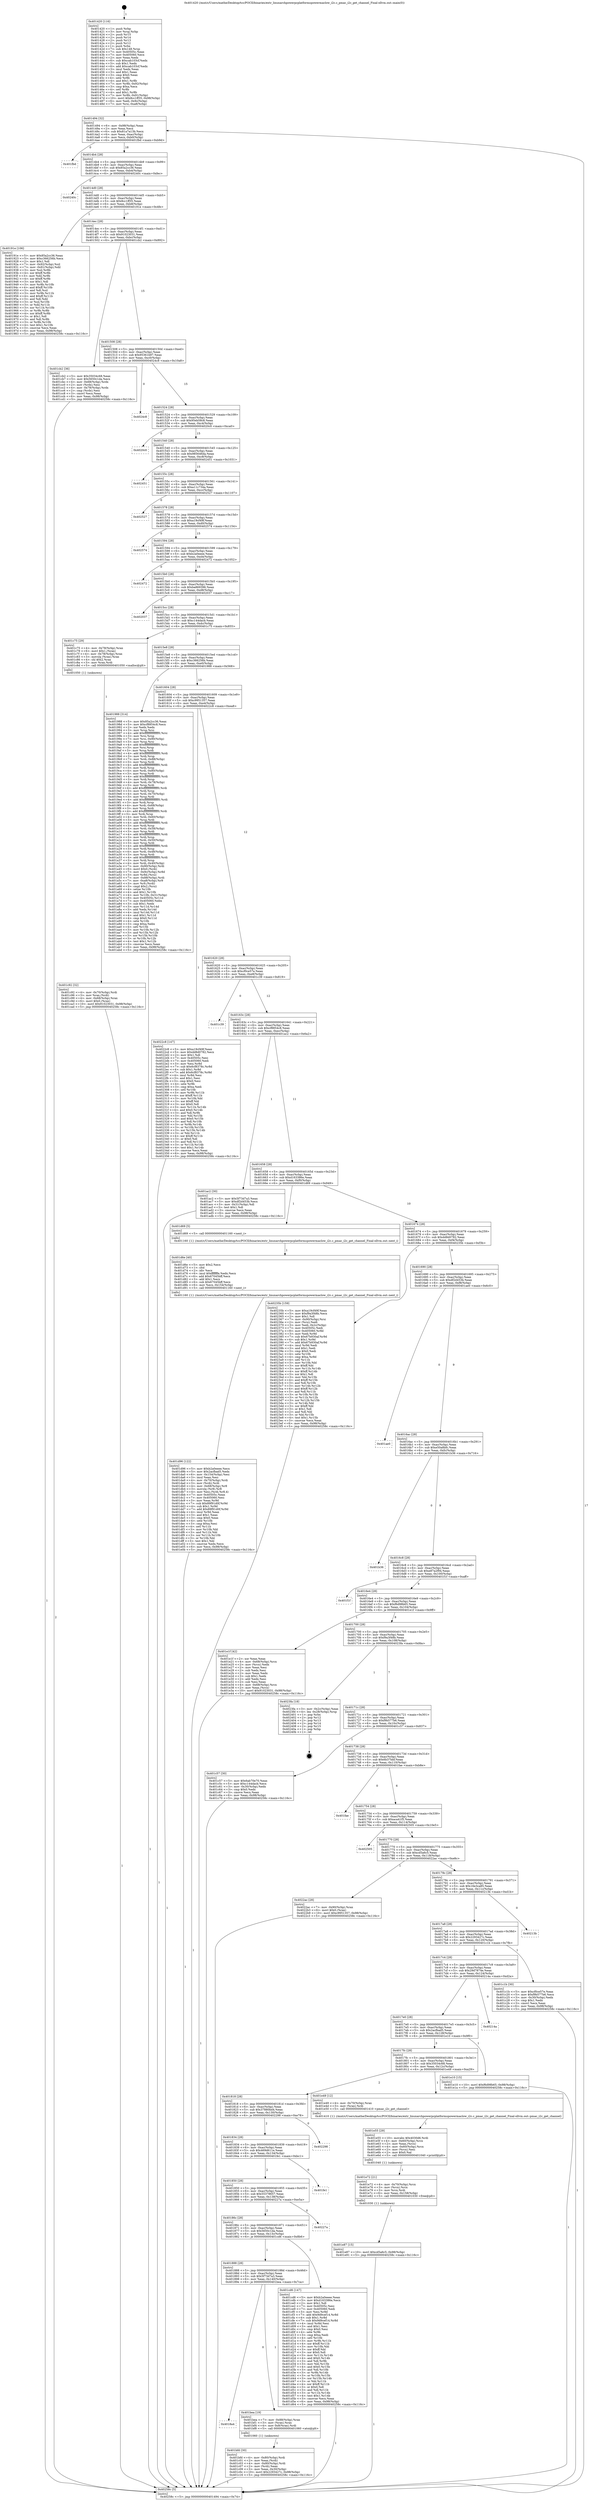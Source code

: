 digraph "0x401420" {
  label = "0x401420 (/mnt/c/Users/mathe/Desktop/tcc/POCII/binaries/extr_linuxarchpowerpcplatformspowermaclow_i2c.c_pmac_i2c_get_channel_Final-ollvm.out::main(0))"
  labelloc = "t"
  node[shape=record]

  Entry [label="",width=0.3,height=0.3,shape=circle,fillcolor=black,style=filled]
  "0x401494" [label="{
     0x401494 [32]\l
     | [instrs]\l
     &nbsp;&nbsp;0x401494 \<+6\>: mov -0x98(%rbp),%eax\l
     &nbsp;&nbsp;0x40149a \<+2\>: mov %eax,%ecx\l
     &nbsp;&nbsp;0x40149c \<+6\>: sub $0x81a7a13b,%ecx\l
     &nbsp;&nbsp;0x4014a2 \<+6\>: mov %eax,-0xac(%rbp)\l
     &nbsp;&nbsp;0x4014a8 \<+6\>: mov %ecx,-0xb0(%rbp)\l
     &nbsp;&nbsp;0x4014ae \<+6\>: je 0000000000401fbd \<main+0xb9d\>\l
  }"]
  "0x401fbd" [label="{
     0x401fbd\l
  }", style=dashed]
  "0x4014b4" [label="{
     0x4014b4 [28]\l
     | [instrs]\l
     &nbsp;&nbsp;0x4014b4 \<+5\>: jmp 00000000004014b9 \<main+0x99\>\l
     &nbsp;&nbsp;0x4014b9 \<+6\>: mov -0xac(%rbp),%eax\l
     &nbsp;&nbsp;0x4014bf \<+5\>: sub $0x85a2cc36,%eax\l
     &nbsp;&nbsp;0x4014c4 \<+6\>: mov %eax,-0xb4(%rbp)\l
     &nbsp;&nbsp;0x4014ca \<+6\>: je 000000000040240c \<main+0xfec\>\l
  }"]
  Exit [label="",width=0.3,height=0.3,shape=circle,fillcolor=black,style=filled,peripheries=2]
  "0x40240c" [label="{
     0x40240c\l
  }", style=dashed]
  "0x4014d0" [label="{
     0x4014d0 [28]\l
     | [instrs]\l
     &nbsp;&nbsp;0x4014d0 \<+5\>: jmp 00000000004014d5 \<main+0xb5\>\l
     &nbsp;&nbsp;0x4014d5 \<+6\>: mov -0xac(%rbp),%eax\l
     &nbsp;&nbsp;0x4014db \<+5\>: sub $0x8cc1ff35,%eax\l
     &nbsp;&nbsp;0x4014e0 \<+6\>: mov %eax,-0xb8(%rbp)\l
     &nbsp;&nbsp;0x4014e6 \<+6\>: je 000000000040191e \<main+0x4fe\>\l
  }"]
  "0x401e87" [label="{
     0x401e87 [15]\l
     | [instrs]\l
     &nbsp;&nbsp;0x401e87 \<+10\>: movl $0xcd5a6c5,-0x98(%rbp)\l
     &nbsp;&nbsp;0x401e91 \<+5\>: jmp 000000000040258c \<main+0x116c\>\l
  }"]
  "0x40191e" [label="{
     0x40191e [106]\l
     | [instrs]\l
     &nbsp;&nbsp;0x40191e \<+5\>: mov $0x85a2cc36,%eax\l
     &nbsp;&nbsp;0x401923 \<+5\>: mov $0xc366256b,%ecx\l
     &nbsp;&nbsp;0x401928 \<+2\>: mov $0x1,%dl\l
     &nbsp;&nbsp;0x40192a \<+7\>: mov -0x92(%rbp),%sil\l
     &nbsp;&nbsp;0x401931 \<+7\>: mov -0x91(%rbp),%dil\l
     &nbsp;&nbsp;0x401938 \<+3\>: mov %sil,%r8b\l
     &nbsp;&nbsp;0x40193b \<+4\>: xor $0xff,%r8b\l
     &nbsp;&nbsp;0x40193f \<+3\>: mov %dil,%r9b\l
     &nbsp;&nbsp;0x401942 \<+4\>: xor $0xff,%r9b\l
     &nbsp;&nbsp;0x401946 \<+3\>: xor $0x1,%dl\l
     &nbsp;&nbsp;0x401949 \<+3\>: mov %r8b,%r10b\l
     &nbsp;&nbsp;0x40194c \<+4\>: and $0xff,%r10b\l
     &nbsp;&nbsp;0x401950 \<+3\>: and %dl,%sil\l
     &nbsp;&nbsp;0x401953 \<+3\>: mov %r9b,%r11b\l
     &nbsp;&nbsp;0x401956 \<+4\>: and $0xff,%r11b\l
     &nbsp;&nbsp;0x40195a \<+3\>: and %dl,%dil\l
     &nbsp;&nbsp;0x40195d \<+3\>: or %sil,%r10b\l
     &nbsp;&nbsp;0x401960 \<+3\>: or %dil,%r11b\l
     &nbsp;&nbsp;0x401963 \<+3\>: xor %r11b,%r10b\l
     &nbsp;&nbsp;0x401966 \<+3\>: or %r9b,%r8b\l
     &nbsp;&nbsp;0x401969 \<+4\>: xor $0xff,%r8b\l
     &nbsp;&nbsp;0x40196d \<+3\>: or $0x1,%dl\l
     &nbsp;&nbsp;0x401970 \<+3\>: and %dl,%r8b\l
     &nbsp;&nbsp;0x401973 \<+3\>: or %r8b,%r10b\l
     &nbsp;&nbsp;0x401976 \<+4\>: test $0x1,%r10b\l
     &nbsp;&nbsp;0x40197a \<+3\>: cmovne %ecx,%eax\l
     &nbsp;&nbsp;0x40197d \<+6\>: mov %eax,-0x98(%rbp)\l
     &nbsp;&nbsp;0x401983 \<+5\>: jmp 000000000040258c \<main+0x116c\>\l
  }"]
  "0x4014ec" [label="{
     0x4014ec [28]\l
     | [instrs]\l
     &nbsp;&nbsp;0x4014ec \<+5\>: jmp 00000000004014f1 \<main+0xd1\>\l
     &nbsp;&nbsp;0x4014f1 \<+6\>: mov -0xac(%rbp),%eax\l
     &nbsp;&nbsp;0x4014f7 \<+5\>: sub $0x91023031,%eax\l
     &nbsp;&nbsp;0x4014fc \<+6\>: mov %eax,-0xbc(%rbp)\l
     &nbsp;&nbsp;0x401502 \<+6\>: je 0000000000401cb2 \<main+0x892\>\l
  }"]
  "0x40258c" [label="{
     0x40258c [5]\l
     | [instrs]\l
     &nbsp;&nbsp;0x40258c \<+5\>: jmp 0000000000401494 \<main+0x74\>\l
  }"]
  "0x401420" [label="{
     0x401420 [116]\l
     | [instrs]\l
     &nbsp;&nbsp;0x401420 \<+1\>: push %rbp\l
     &nbsp;&nbsp;0x401421 \<+3\>: mov %rsp,%rbp\l
     &nbsp;&nbsp;0x401424 \<+2\>: push %r15\l
     &nbsp;&nbsp;0x401426 \<+2\>: push %r14\l
     &nbsp;&nbsp;0x401428 \<+2\>: push %r13\l
     &nbsp;&nbsp;0x40142a \<+2\>: push %r12\l
     &nbsp;&nbsp;0x40142c \<+1\>: push %rbx\l
     &nbsp;&nbsp;0x40142d \<+7\>: sub $0x148,%rsp\l
     &nbsp;&nbsp;0x401434 \<+7\>: mov 0x40505c,%eax\l
     &nbsp;&nbsp;0x40143b \<+7\>: mov 0x405060,%ecx\l
     &nbsp;&nbsp;0x401442 \<+2\>: mov %eax,%edx\l
     &nbsp;&nbsp;0x401444 \<+6\>: sub $0xcab103cf,%edx\l
     &nbsp;&nbsp;0x40144a \<+3\>: sub $0x1,%edx\l
     &nbsp;&nbsp;0x40144d \<+6\>: add $0xcab103cf,%edx\l
     &nbsp;&nbsp;0x401453 \<+3\>: imul %edx,%eax\l
     &nbsp;&nbsp;0x401456 \<+3\>: and $0x1,%eax\l
     &nbsp;&nbsp;0x401459 \<+3\>: cmp $0x0,%eax\l
     &nbsp;&nbsp;0x40145c \<+4\>: sete %r8b\l
     &nbsp;&nbsp;0x401460 \<+4\>: and $0x1,%r8b\l
     &nbsp;&nbsp;0x401464 \<+7\>: mov %r8b,-0x92(%rbp)\l
     &nbsp;&nbsp;0x40146b \<+3\>: cmp $0xa,%ecx\l
     &nbsp;&nbsp;0x40146e \<+4\>: setl %r8b\l
     &nbsp;&nbsp;0x401472 \<+4\>: and $0x1,%r8b\l
     &nbsp;&nbsp;0x401476 \<+7\>: mov %r8b,-0x91(%rbp)\l
     &nbsp;&nbsp;0x40147d \<+10\>: movl $0x8cc1ff35,-0x98(%rbp)\l
     &nbsp;&nbsp;0x401487 \<+6\>: mov %edi,-0x9c(%rbp)\l
     &nbsp;&nbsp;0x40148d \<+7\>: mov %rsi,-0xa8(%rbp)\l
  }"]
  "0x401e72" [label="{
     0x401e72 [21]\l
     | [instrs]\l
     &nbsp;&nbsp;0x401e72 \<+4\>: mov -0x70(%rbp),%rcx\l
     &nbsp;&nbsp;0x401e76 \<+3\>: mov (%rcx),%rcx\l
     &nbsp;&nbsp;0x401e79 \<+3\>: mov %rcx,%rdi\l
     &nbsp;&nbsp;0x401e7c \<+6\>: mov %eax,-0x158(%rbp)\l
     &nbsp;&nbsp;0x401e82 \<+5\>: call 0000000000401030 \<free@plt\>\l
     | [calls]\l
     &nbsp;&nbsp;0x401030 \{1\} (unknown)\l
  }"]
  "0x401cb2" [label="{
     0x401cb2 [36]\l
     | [instrs]\l
     &nbsp;&nbsp;0x401cb2 \<+5\>: mov $0x35034c68,%eax\l
     &nbsp;&nbsp;0x401cb7 \<+5\>: mov $0x5650c1da,%ecx\l
     &nbsp;&nbsp;0x401cbc \<+4\>: mov -0x68(%rbp),%rdx\l
     &nbsp;&nbsp;0x401cc0 \<+2\>: mov (%rdx),%esi\l
     &nbsp;&nbsp;0x401cc2 \<+4\>: mov -0x78(%rbp),%rdx\l
     &nbsp;&nbsp;0x401cc6 \<+2\>: cmp (%rdx),%esi\l
     &nbsp;&nbsp;0x401cc8 \<+3\>: cmovl %ecx,%eax\l
     &nbsp;&nbsp;0x401ccb \<+6\>: mov %eax,-0x98(%rbp)\l
     &nbsp;&nbsp;0x401cd1 \<+5\>: jmp 000000000040258c \<main+0x116c\>\l
  }"]
  "0x401508" [label="{
     0x401508 [28]\l
     | [instrs]\l
     &nbsp;&nbsp;0x401508 \<+5\>: jmp 000000000040150d \<main+0xed\>\l
     &nbsp;&nbsp;0x40150d \<+6\>: mov -0xac(%rbp),%eax\l
     &nbsp;&nbsp;0x401513 \<+5\>: sub $0x95361b97,%eax\l
     &nbsp;&nbsp;0x401518 \<+6\>: mov %eax,-0xc0(%rbp)\l
     &nbsp;&nbsp;0x40151e \<+6\>: je 00000000004024c8 \<main+0x10a8\>\l
  }"]
  "0x401e55" [label="{
     0x401e55 [29]\l
     | [instrs]\l
     &nbsp;&nbsp;0x401e55 \<+10\>: movabs $0x4030d6,%rdi\l
     &nbsp;&nbsp;0x401e5f \<+4\>: mov -0x60(%rbp),%rcx\l
     &nbsp;&nbsp;0x401e63 \<+2\>: mov %eax,(%rcx)\l
     &nbsp;&nbsp;0x401e65 \<+4\>: mov -0x60(%rbp),%rcx\l
     &nbsp;&nbsp;0x401e69 \<+2\>: mov (%rcx),%esi\l
     &nbsp;&nbsp;0x401e6b \<+2\>: mov $0x0,%al\l
     &nbsp;&nbsp;0x401e6d \<+5\>: call 0000000000401040 \<printf@plt\>\l
     | [calls]\l
     &nbsp;&nbsp;0x401040 \{1\} (unknown)\l
  }"]
  "0x4024c8" [label="{
     0x4024c8\l
  }", style=dashed]
  "0x401524" [label="{
     0x401524 [28]\l
     | [instrs]\l
     &nbsp;&nbsp;0x401524 \<+5\>: jmp 0000000000401529 \<main+0x109\>\l
     &nbsp;&nbsp;0x401529 \<+6\>: mov -0xac(%rbp),%eax\l
     &nbsp;&nbsp;0x40152f \<+5\>: sub $0x95eb58c8,%eax\l
     &nbsp;&nbsp;0x401534 \<+6\>: mov %eax,-0xc4(%rbp)\l
     &nbsp;&nbsp;0x40153a \<+6\>: je 00000000004020c0 \<main+0xca0\>\l
  }"]
  "0x401d96" [label="{
     0x401d96 [122]\l
     | [instrs]\l
     &nbsp;&nbsp;0x401d96 \<+5\>: mov $0xb2a0eeee,%ecx\l
     &nbsp;&nbsp;0x401d9b \<+5\>: mov $0x2acfbad5,%edx\l
     &nbsp;&nbsp;0x401da0 \<+6\>: mov -0x154(%rbp),%esi\l
     &nbsp;&nbsp;0x401da6 \<+3\>: imul %eax,%esi\l
     &nbsp;&nbsp;0x401da9 \<+4\>: mov -0x70(%rbp),%rdi\l
     &nbsp;&nbsp;0x401dad \<+3\>: mov (%rdi),%rdi\l
     &nbsp;&nbsp;0x401db0 \<+4\>: mov -0x68(%rbp),%r8\l
     &nbsp;&nbsp;0x401db4 \<+3\>: movslq (%r8),%r8\l
     &nbsp;&nbsp;0x401db7 \<+4\>: mov %esi,(%rdi,%r8,4)\l
     &nbsp;&nbsp;0x401dbb \<+7\>: mov 0x40505c,%eax\l
     &nbsp;&nbsp;0x401dc2 \<+7\>: mov 0x405060,%esi\l
     &nbsp;&nbsp;0x401dc9 \<+3\>: mov %eax,%r9d\l
     &nbsp;&nbsp;0x401dcc \<+7\>: sub $0x89f91d0f,%r9d\l
     &nbsp;&nbsp;0x401dd3 \<+4\>: sub $0x1,%r9d\l
     &nbsp;&nbsp;0x401dd7 \<+7\>: add $0x89f91d0f,%r9d\l
     &nbsp;&nbsp;0x401dde \<+4\>: imul %r9d,%eax\l
     &nbsp;&nbsp;0x401de2 \<+3\>: and $0x1,%eax\l
     &nbsp;&nbsp;0x401de5 \<+3\>: cmp $0x0,%eax\l
     &nbsp;&nbsp;0x401de8 \<+4\>: sete %r10b\l
     &nbsp;&nbsp;0x401dec \<+3\>: cmp $0xa,%esi\l
     &nbsp;&nbsp;0x401def \<+4\>: setl %r11b\l
     &nbsp;&nbsp;0x401df3 \<+3\>: mov %r10b,%bl\l
     &nbsp;&nbsp;0x401df6 \<+3\>: and %r11b,%bl\l
     &nbsp;&nbsp;0x401df9 \<+3\>: xor %r11b,%r10b\l
     &nbsp;&nbsp;0x401dfc \<+3\>: or %r10b,%bl\l
     &nbsp;&nbsp;0x401dff \<+3\>: test $0x1,%bl\l
     &nbsp;&nbsp;0x401e02 \<+3\>: cmovne %edx,%ecx\l
     &nbsp;&nbsp;0x401e05 \<+6\>: mov %ecx,-0x98(%rbp)\l
     &nbsp;&nbsp;0x401e0b \<+5\>: jmp 000000000040258c \<main+0x116c\>\l
  }"]
  "0x4020c0" [label="{
     0x4020c0\l
  }", style=dashed]
  "0x401540" [label="{
     0x401540 [28]\l
     | [instrs]\l
     &nbsp;&nbsp;0x401540 \<+5\>: jmp 0000000000401545 \<main+0x125\>\l
     &nbsp;&nbsp;0x401545 \<+6\>: mov -0xac(%rbp),%eax\l
     &nbsp;&nbsp;0x40154b \<+5\>: sub $0x985646da,%eax\l
     &nbsp;&nbsp;0x401550 \<+6\>: mov %eax,-0xc8(%rbp)\l
     &nbsp;&nbsp;0x401556 \<+6\>: je 0000000000402451 \<main+0x1031\>\l
  }"]
  "0x401d6e" [label="{
     0x401d6e [40]\l
     | [instrs]\l
     &nbsp;&nbsp;0x401d6e \<+5\>: mov $0x2,%ecx\l
     &nbsp;&nbsp;0x401d73 \<+1\>: cltd\l
     &nbsp;&nbsp;0x401d74 \<+2\>: idiv %ecx\l
     &nbsp;&nbsp;0x401d76 \<+6\>: imul $0xfffffffe,%edx,%ecx\l
     &nbsp;&nbsp;0x401d7c \<+6\>: add $0x67045bff,%ecx\l
     &nbsp;&nbsp;0x401d82 \<+3\>: add $0x1,%ecx\l
     &nbsp;&nbsp;0x401d85 \<+6\>: sub $0x67045bff,%ecx\l
     &nbsp;&nbsp;0x401d8b \<+6\>: mov %ecx,-0x154(%rbp)\l
     &nbsp;&nbsp;0x401d91 \<+5\>: call 0000000000401160 \<next_i\>\l
     | [calls]\l
     &nbsp;&nbsp;0x401160 \{1\} (/mnt/c/Users/mathe/Desktop/tcc/POCII/binaries/extr_linuxarchpowerpcplatformspowermaclow_i2c.c_pmac_i2c_get_channel_Final-ollvm.out::next_i)\l
  }"]
  "0x402451" [label="{
     0x402451\l
  }", style=dashed]
  "0x40155c" [label="{
     0x40155c [28]\l
     | [instrs]\l
     &nbsp;&nbsp;0x40155c \<+5\>: jmp 0000000000401561 \<main+0x141\>\l
     &nbsp;&nbsp;0x401561 \<+6\>: mov -0xac(%rbp),%eax\l
     &nbsp;&nbsp;0x401567 \<+5\>: sub $0xa11c734a,%eax\l
     &nbsp;&nbsp;0x40156c \<+6\>: mov %eax,-0xcc(%rbp)\l
     &nbsp;&nbsp;0x401572 \<+6\>: je 0000000000402527 \<main+0x1107\>\l
  }"]
  "0x401c92" [label="{
     0x401c92 [32]\l
     | [instrs]\l
     &nbsp;&nbsp;0x401c92 \<+4\>: mov -0x70(%rbp),%rdi\l
     &nbsp;&nbsp;0x401c96 \<+3\>: mov %rax,(%rdi)\l
     &nbsp;&nbsp;0x401c99 \<+4\>: mov -0x68(%rbp),%rax\l
     &nbsp;&nbsp;0x401c9d \<+6\>: movl $0x0,(%rax)\l
     &nbsp;&nbsp;0x401ca3 \<+10\>: movl $0x91023031,-0x98(%rbp)\l
     &nbsp;&nbsp;0x401cad \<+5\>: jmp 000000000040258c \<main+0x116c\>\l
  }"]
  "0x402527" [label="{
     0x402527\l
  }", style=dashed]
  "0x401578" [label="{
     0x401578 [28]\l
     | [instrs]\l
     &nbsp;&nbsp;0x401578 \<+5\>: jmp 000000000040157d \<main+0x15d\>\l
     &nbsp;&nbsp;0x40157d \<+6\>: mov -0xac(%rbp),%eax\l
     &nbsp;&nbsp;0x401583 \<+5\>: sub $0xa19cf49f,%eax\l
     &nbsp;&nbsp;0x401588 \<+6\>: mov %eax,-0xd0(%rbp)\l
     &nbsp;&nbsp;0x40158e \<+6\>: je 0000000000402574 \<main+0x1154\>\l
  }"]
  "0x401bfd" [label="{
     0x401bfd [30]\l
     | [instrs]\l
     &nbsp;&nbsp;0x401bfd \<+4\>: mov -0x80(%rbp),%rdi\l
     &nbsp;&nbsp;0x401c01 \<+2\>: mov %eax,(%rdi)\l
     &nbsp;&nbsp;0x401c03 \<+4\>: mov -0x80(%rbp),%rdi\l
     &nbsp;&nbsp;0x401c07 \<+2\>: mov (%rdi),%eax\l
     &nbsp;&nbsp;0x401c09 \<+3\>: mov %eax,-0x30(%rbp)\l
     &nbsp;&nbsp;0x401c0c \<+10\>: movl $0x2293427c,-0x98(%rbp)\l
     &nbsp;&nbsp;0x401c16 \<+5\>: jmp 000000000040258c \<main+0x116c\>\l
  }"]
  "0x402574" [label="{
     0x402574\l
  }", style=dashed]
  "0x401594" [label="{
     0x401594 [28]\l
     | [instrs]\l
     &nbsp;&nbsp;0x401594 \<+5\>: jmp 0000000000401599 \<main+0x179\>\l
     &nbsp;&nbsp;0x401599 \<+6\>: mov -0xac(%rbp),%eax\l
     &nbsp;&nbsp;0x40159f \<+5\>: sub $0xb2a0eeee,%eax\l
     &nbsp;&nbsp;0x4015a4 \<+6\>: mov %eax,-0xd4(%rbp)\l
     &nbsp;&nbsp;0x4015aa \<+6\>: je 0000000000402472 \<main+0x1052\>\l
  }"]
  "0x4018a4" [label="{
     0x4018a4\l
  }", style=dashed]
  "0x402472" [label="{
     0x402472\l
  }", style=dashed]
  "0x4015b0" [label="{
     0x4015b0 [28]\l
     | [instrs]\l
     &nbsp;&nbsp;0x4015b0 \<+5\>: jmp 00000000004015b5 \<main+0x195\>\l
     &nbsp;&nbsp;0x4015b5 \<+6\>: mov -0xac(%rbp),%eax\l
     &nbsp;&nbsp;0x4015bb \<+5\>: sub $0xba869396,%eax\l
     &nbsp;&nbsp;0x4015c0 \<+6\>: mov %eax,-0xd8(%rbp)\l
     &nbsp;&nbsp;0x4015c6 \<+6\>: je 0000000000402037 \<main+0xc17\>\l
  }"]
  "0x401bea" [label="{
     0x401bea [19]\l
     | [instrs]\l
     &nbsp;&nbsp;0x401bea \<+7\>: mov -0x88(%rbp),%rax\l
     &nbsp;&nbsp;0x401bf1 \<+3\>: mov (%rax),%rax\l
     &nbsp;&nbsp;0x401bf4 \<+4\>: mov 0x8(%rax),%rdi\l
     &nbsp;&nbsp;0x401bf8 \<+5\>: call 0000000000401060 \<atoi@plt\>\l
     | [calls]\l
     &nbsp;&nbsp;0x401060 \{1\} (unknown)\l
  }"]
  "0x402037" [label="{
     0x402037\l
  }", style=dashed]
  "0x4015cc" [label="{
     0x4015cc [28]\l
     | [instrs]\l
     &nbsp;&nbsp;0x4015cc \<+5\>: jmp 00000000004015d1 \<main+0x1b1\>\l
     &nbsp;&nbsp;0x4015d1 \<+6\>: mov -0xac(%rbp),%eax\l
     &nbsp;&nbsp;0x4015d7 \<+5\>: sub $0xc144dacb,%eax\l
     &nbsp;&nbsp;0x4015dc \<+6\>: mov %eax,-0xdc(%rbp)\l
     &nbsp;&nbsp;0x4015e2 \<+6\>: je 0000000000401c75 \<main+0x855\>\l
  }"]
  "0x401888" [label="{
     0x401888 [28]\l
     | [instrs]\l
     &nbsp;&nbsp;0x401888 \<+5\>: jmp 000000000040188d \<main+0x46d\>\l
     &nbsp;&nbsp;0x40188d \<+6\>: mov -0xac(%rbp),%eax\l
     &nbsp;&nbsp;0x401893 \<+5\>: sub $0x5f73d7a3,%eax\l
     &nbsp;&nbsp;0x401898 \<+6\>: mov %eax,-0x140(%rbp)\l
     &nbsp;&nbsp;0x40189e \<+6\>: je 0000000000401bea \<main+0x7ca\>\l
  }"]
  "0x401c75" [label="{
     0x401c75 [29]\l
     | [instrs]\l
     &nbsp;&nbsp;0x401c75 \<+4\>: mov -0x78(%rbp),%rax\l
     &nbsp;&nbsp;0x401c79 \<+6\>: movl $0x1,(%rax)\l
     &nbsp;&nbsp;0x401c7f \<+4\>: mov -0x78(%rbp),%rax\l
     &nbsp;&nbsp;0x401c83 \<+3\>: movslq (%rax),%rax\l
     &nbsp;&nbsp;0x401c86 \<+4\>: shl $0x2,%rax\l
     &nbsp;&nbsp;0x401c8a \<+3\>: mov %rax,%rdi\l
     &nbsp;&nbsp;0x401c8d \<+5\>: call 0000000000401050 \<malloc@plt\>\l
     | [calls]\l
     &nbsp;&nbsp;0x401050 \{1\} (unknown)\l
  }"]
  "0x4015e8" [label="{
     0x4015e8 [28]\l
     | [instrs]\l
     &nbsp;&nbsp;0x4015e8 \<+5\>: jmp 00000000004015ed \<main+0x1cd\>\l
     &nbsp;&nbsp;0x4015ed \<+6\>: mov -0xac(%rbp),%eax\l
     &nbsp;&nbsp;0x4015f3 \<+5\>: sub $0xc366256b,%eax\l
     &nbsp;&nbsp;0x4015f8 \<+6\>: mov %eax,-0xe0(%rbp)\l
     &nbsp;&nbsp;0x4015fe \<+6\>: je 0000000000401988 \<main+0x568\>\l
  }"]
  "0x401cd6" [label="{
     0x401cd6 [147]\l
     | [instrs]\l
     &nbsp;&nbsp;0x401cd6 \<+5\>: mov $0xb2a0eeee,%eax\l
     &nbsp;&nbsp;0x401cdb \<+5\>: mov $0xd163386e,%ecx\l
     &nbsp;&nbsp;0x401ce0 \<+2\>: mov $0x1,%dl\l
     &nbsp;&nbsp;0x401ce2 \<+7\>: mov 0x40505c,%esi\l
     &nbsp;&nbsp;0x401ce9 \<+7\>: mov 0x405060,%edi\l
     &nbsp;&nbsp;0x401cf0 \<+3\>: mov %esi,%r8d\l
     &nbsp;&nbsp;0x401cf3 \<+7\>: add $0x9d9cef14,%r8d\l
     &nbsp;&nbsp;0x401cfa \<+4\>: sub $0x1,%r8d\l
     &nbsp;&nbsp;0x401cfe \<+7\>: sub $0x9d9cef14,%r8d\l
     &nbsp;&nbsp;0x401d05 \<+4\>: imul %r8d,%esi\l
     &nbsp;&nbsp;0x401d09 \<+3\>: and $0x1,%esi\l
     &nbsp;&nbsp;0x401d0c \<+3\>: cmp $0x0,%esi\l
     &nbsp;&nbsp;0x401d0f \<+4\>: sete %r9b\l
     &nbsp;&nbsp;0x401d13 \<+3\>: cmp $0xa,%edi\l
     &nbsp;&nbsp;0x401d16 \<+4\>: setl %r10b\l
     &nbsp;&nbsp;0x401d1a \<+3\>: mov %r9b,%r11b\l
     &nbsp;&nbsp;0x401d1d \<+4\>: xor $0xff,%r11b\l
     &nbsp;&nbsp;0x401d21 \<+3\>: mov %r10b,%bl\l
     &nbsp;&nbsp;0x401d24 \<+3\>: xor $0xff,%bl\l
     &nbsp;&nbsp;0x401d27 \<+3\>: xor $0x0,%dl\l
     &nbsp;&nbsp;0x401d2a \<+3\>: mov %r11b,%r14b\l
     &nbsp;&nbsp;0x401d2d \<+4\>: and $0x0,%r14b\l
     &nbsp;&nbsp;0x401d31 \<+3\>: and %dl,%r9b\l
     &nbsp;&nbsp;0x401d34 \<+3\>: mov %bl,%r15b\l
     &nbsp;&nbsp;0x401d37 \<+4\>: and $0x0,%r15b\l
     &nbsp;&nbsp;0x401d3b \<+3\>: and %dl,%r10b\l
     &nbsp;&nbsp;0x401d3e \<+3\>: or %r9b,%r14b\l
     &nbsp;&nbsp;0x401d41 \<+3\>: or %r10b,%r15b\l
     &nbsp;&nbsp;0x401d44 \<+3\>: xor %r15b,%r14b\l
     &nbsp;&nbsp;0x401d47 \<+3\>: or %bl,%r11b\l
     &nbsp;&nbsp;0x401d4a \<+4\>: xor $0xff,%r11b\l
     &nbsp;&nbsp;0x401d4e \<+3\>: or $0x0,%dl\l
     &nbsp;&nbsp;0x401d51 \<+3\>: and %dl,%r11b\l
     &nbsp;&nbsp;0x401d54 \<+3\>: or %r11b,%r14b\l
     &nbsp;&nbsp;0x401d57 \<+4\>: test $0x1,%r14b\l
     &nbsp;&nbsp;0x401d5b \<+3\>: cmovne %ecx,%eax\l
     &nbsp;&nbsp;0x401d5e \<+6\>: mov %eax,-0x98(%rbp)\l
     &nbsp;&nbsp;0x401d64 \<+5\>: jmp 000000000040258c \<main+0x116c\>\l
  }"]
  "0x401988" [label="{
     0x401988 [314]\l
     | [instrs]\l
     &nbsp;&nbsp;0x401988 \<+5\>: mov $0x85a2cc36,%eax\l
     &nbsp;&nbsp;0x40198d \<+5\>: mov $0xcf8854c8,%ecx\l
     &nbsp;&nbsp;0x401992 \<+2\>: xor %edx,%edx\l
     &nbsp;&nbsp;0x401994 \<+3\>: mov %rsp,%rsi\l
     &nbsp;&nbsp;0x401997 \<+4\>: add $0xfffffffffffffff0,%rsi\l
     &nbsp;&nbsp;0x40199b \<+3\>: mov %rsi,%rsp\l
     &nbsp;&nbsp;0x40199e \<+7\>: mov %rsi,-0x90(%rbp)\l
     &nbsp;&nbsp;0x4019a5 \<+3\>: mov %rsp,%rsi\l
     &nbsp;&nbsp;0x4019a8 \<+4\>: add $0xfffffffffffffff0,%rsi\l
     &nbsp;&nbsp;0x4019ac \<+3\>: mov %rsi,%rsp\l
     &nbsp;&nbsp;0x4019af \<+3\>: mov %rsp,%rdi\l
     &nbsp;&nbsp;0x4019b2 \<+4\>: add $0xfffffffffffffff0,%rdi\l
     &nbsp;&nbsp;0x4019b6 \<+3\>: mov %rdi,%rsp\l
     &nbsp;&nbsp;0x4019b9 \<+7\>: mov %rdi,-0x88(%rbp)\l
     &nbsp;&nbsp;0x4019c0 \<+3\>: mov %rsp,%rdi\l
     &nbsp;&nbsp;0x4019c3 \<+4\>: add $0xfffffffffffffff0,%rdi\l
     &nbsp;&nbsp;0x4019c7 \<+3\>: mov %rdi,%rsp\l
     &nbsp;&nbsp;0x4019ca \<+4\>: mov %rdi,-0x80(%rbp)\l
     &nbsp;&nbsp;0x4019ce \<+3\>: mov %rsp,%rdi\l
     &nbsp;&nbsp;0x4019d1 \<+4\>: add $0xfffffffffffffff0,%rdi\l
     &nbsp;&nbsp;0x4019d5 \<+3\>: mov %rdi,%rsp\l
     &nbsp;&nbsp;0x4019d8 \<+4\>: mov %rdi,-0x78(%rbp)\l
     &nbsp;&nbsp;0x4019dc \<+3\>: mov %rsp,%rdi\l
     &nbsp;&nbsp;0x4019df \<+4\>: add $0xfffffffffffffff0,%rdi\l
     &nbsp;&nbsp;0x4019e3 \<+3\>: mov %rdi,%rsp\l
     &nbsp;&nbsp;0x4019e6 \<+4\>: mov %rdi,-0x70(%rbp)\l
     &nbsp;&nbsp;0x4019ea \<+3\>: mov %rsp,%rdi\l
     &nbsp;&nbsp;0x4019ed \<+4\>: add $0xfffffffffffffff0,%rdi\l
     &nbsp;&nbsp;0x4019f1 \<+3\>: mov %rdi,%rsp\l
     &nbsp;&nbsp;0x4019f4 \<+4\>: mov %rdi,-0x68(%rbp)\l
     &nbsp;&nbsp;0x4019f8 \<+3\>: mov %rsp,%rdi\l
     &nbsp;&nbsp;0x4019fb \<+4\>: add $0xfffffffffffffff0,%rdi\l
     &nbsp;&nbsp;0x4019ff \<+3\>: mov %rdi,%rsp\l
     &nbsp;&nbsp;0x401a02 \<+4\>: mov %rdi,-0x60(%rbp)\l
     &nbsp;&nbsp;0x401a06 \<+3\>: mov %rsp,%rdi\l
     &nbsp;&nbsp;0x401a09 \<+4\>: add $0xfffffffffffffff0,%rdi\l
     &nbsp;&nbsp;0x401a0d \<+3\>: mov %rdi,%rsp\l
     &nbsp;&nbsp;0x401a10 \<+4\>: mov %rdi,-0x58(%rbp)\l
     &nbsp;&nbsp;0x401a14 \<+3\>: mov %rsp,%rdi\l
     &nbsp;&nbsp;0x401a17 \<+4\>: add $0xfffffffffffffff0,%rdi\l
     &nbsp;&nbsp;0x401a1b \<+3\>: mov %rdi,%rsp\l
     &nbsp;&nbsp;0x401a1e \<+4\>: mov %rdi,-0x50(%rbp)\l
     &nbsp;&nbsp;0x401a22 \<+3\>: mov %rsp,%rdi\l
     &nbsp;&nbsp;0x401a25 \<+4\>: add $0xfffffffffffffff0,%rdi\l
     &nbsp;&nbsp;0x401a29 \<+3\>: mov %rdi,%rsp\l
     &nbsp;&nbsp;0x401a2c \<+4\>: mov %rdi,-0x48(%rbp)\l
     &nbsp;&nbsp;0x401a30 \<+3\>: mov %rsp,%rdi\l
     &nbsp;&nbsp;0x401a33 \<+4\>: add $0xfffffffffffffff0,%rdi\l
     &nbsp;&nbsp;0x401a37 \<+3\>: mov %rdi,%rsp\l
     &nbsp;&nbsp;0x401a3a \<+4\>: mov %rdi,-0x40(%rbp)\l
     &nbsp;&nbsp;0x401a3e \<+7\>: mov -0x90(%rbp),%rdi\l
     &nbsp;&nbsp;0x401a45 \<+6\>: movl $0x0,(%rdi)\l
     &nbsp;&nbsp;0x401a4b \<+7\>: mov -0x9c(%rbp),%r8d\l
     &nbsp;&nbsp;0x401a52 \<+3\>: mov %r8d,(%rsi)\l
     &nbsp;&nbsp;0x401a55 \<+7\>: mov -0x88(%rbp),%rdi\l
     &nbsp;&nbsp;0x401a5c \<+7\>: mov -0xa8(%rbp),%r9\l
     &nbsp;&nbsp;0x401a63 \<+3\>: mov %r9,(%rdi)\l
     &nbsp;&nbsp;0x401a66 \<+3\>: cmpl $0x2,(%rsi)\l
     &nbsp;&nbsp;0x401a69 \<+4\>: setne %r10b\l
     &nbsp;&nbsp;0x401a6d \<+4\>: and $0x1,%r10b\l
     &nbsp;&nbsp;0x401a71 \<+4\>: mov %r10b,-0x31(%rbp)\l
     &nbsp;&nbsp;0x401a75 \<+8\>: mov 0x40505c,%r11d\l
     &nbsp;&nbsp;0x401a7d \<+7\>: mov 0x405060,%ebx\l
     &nbsp;&nbsp;0x401a84 \<+3\>: sub $0x1,%edx\l
     &nbsp;&nbsp;0x401a87 \<+3\>: mov %r11d,%r14d\l
     &nbsp;&nbsp;0x401a8a \<+3\>: add %edx,%r14d\l
     &nbsp;&nbsp;0x401a8d \<+4\>: imul %r14d,%r11d\l
     &nbsp;&nbsp;0x401a91 \<+4\>: and $0x1,%r11d\l
     &nbsp;&nbsp;0x401a95 \<+4\>: cmp $0x0,%r11d\l
     &nbsp;&nbsp;0x401a99 \<+4\>: sete %r10b\l
     &nbsp;&nbsp;0x401a9d \<+3\>: cmp $0xa,%ebx\l
     &nbsp;&nbsp;0x401aa0 \<+4\>: setl %r15b\l
     &nbsp;&nbsp;0x401aa4 \<+3\>: mov %r10b,%r12b\l
     &nbsp;&nbsp;0x401aa7 \<+3\>: and %r15b,%r12b\l
     &nbsp;&nbsp;0x401aaa \<+3\>: xor %r15b,%r10b\l
     &nbsp;&nbsp;0x401aad \<+3\>: or %r10b,%r12b\l
     &nbsp;&nbsp;0x401ab0 \<+4\>: test $0x1,%r12b\l
     &nbsp;&nbsp;0x401ab4 \<+3\>: cmovne %ecx,%eax\l
     &nbsp;&nbsp;0x401ab7 \<+6\>: mov %eax,-0x98(%rbp)\l
     &nbsp;&nbsp;0x401abd \<+5\>: jmp 000000000040258c \<main+0x116c\>\l
  }"]
  "0x401604" [label="{
     0x401604 [28]\l
     | [instrs]\l
     &nbsp;&nbsp;0x401604 \<+5\>: jmp 0000000000401609 \<main+0x1e9\>\l
     &nbsp;&nbsp;0x401609 \<+6\>: mov -0xac(%rbp),%eax\l
     &nbsp;&nbsp;0x40160f \<+5\>: sub $0xc9951357,%eax\l
     &nbsp;&nbsp;0x401614 \<+6\>: mov %eax,-0xe4(%rbp)\l
     &nbsp;&nbsp;0x40161a \<+6\>: je 00000000004022c8 \<main+0xea8\>\l
  }"]
  "0x40186c" [label="{
     0x40186c [28]\l
     | [instrs]\l
     &nbsp;&nbsp;0x40186c \<+5\>: jmp 0000000000401871 \<main+0x451\>\l
     &nbsp;&nbsp;0x401871 \<+6\>: mov -0xac(%rbp),%eax\l
     &nbsp;&nbsp;0x401877 \<+5\>: sub $0x5650c1da,%eax\l
     &nbsp;&nbsp;0x40187c \<+6\>: mov %eax,-0x13c(%rbp)\l
     &nbsp;&nbsp;0x401882 \<+6\>: je 0000000000401cd6 \<main+0x8b6\>\l
  }"]
  "0x40227a" [label="{
     0x40227a\l
  }", style=dashed]
  "0x4022c8" [label="{
     0x4022c8 [147]\l
     | [instrs]\l
     &nbsp;&nbsp;0x4022c8 \<+5\>: mov $0xa19cf49f,%eax\l
     &nbsp;&nbsp;0x4022cd \<+5\>: mov $0xdd8d0782,%ecx\l
     &nbsp;&nbsp;0x4022d2 \<+2\>: mov $0x1,%dl\l
     &nbsp;&nbsp;0x4022d4 \<+7\>: mov 0x40505c,%esi\l
     &nbsp;&nbsp;0x4022db \<+7\>: mov 0x405060,%edi\l
     &nbsp;&nbsp;0x4022e2 \<+3\>: mov %esi,%r8d\l
     &nbsp;&nbsp;0x4022e5 \<+7\>: sub $0x6cf8378c,%r8d\l
     &nbsp;&nbsp;0x4022ec \<+4\>: sub $0x1,%r8d\l
     &nbsp;&nbsp;0x4022f0 \<+7\>: add $0x6cf8378c,%r8d\l
     &nbsp;&nbsp;0x4022f7 \<+4\>: imul %r8d,%esi\l
     &nbsp;&nbsp;0x4022fb \<+3\>: and $0x1,%esi\l
     &nbsp;&nbsp;0x4022fe \<+3\>: cmp $0x0,%esi\l
     &nbsp;&nbsp;0x402301 \<+4\>: sete %r9b\l
     &nbsp;&nbsp;0x402305 \<+3\>: cmp $0xa,%edi\l
     &nbsp;&nbsp;0x402308 \<+4\>: setl %r10b\l
     &nbsp;&nbsp;0x40230c \<+3\>: mov %r9b,%r11b\l
     &nbsp;&nbsp;0x40230f \<+4\>: xor $0xff,%r11b\l
     &nbsp;&nbsp;0x402313 \<+3\>: mov %r10b,%bl\l
     &nbsp;&nbsp;0x402316 \<+3\>: xor $0xff,%bl\l
     &nbsp;&nbsp;0x402319 \<+3\>: xor $0x0,%dl\l
     &nbsp;&nbsp;0x40231c \<+3\>: mov %r11b,%r14b\l
     &nbsp;&nbsp;0x40231f \<+4\>: and $0x0,%r14b\l
     &nbsp;&nbsp;0x402323 \<+3\>: and %dl,%r9b\l
     &nbsp;&nbsp;0x402326 \<+3\>: mov %bl,%r15b\l
     &nbsp;&nbsp;0x402329 \<+4\>: and $0x0,%r15b\l
     &nbsp;&nbsp;0x40232d \<+3\>: and %dl,%r10b\l
     &nbsp;&nbsp;0x402330 \<+3\>: or %r9b,%r14b\l
     &nbsp;&nbsp;0x402333 \<+3\>: or %r10b,%r15b\l
     &nbsp;&nbsp;0x402336 \<+3\>: xor %r15b,%r14b\l
     &nbsp;&nbsp;0x402339 \<+3\>: or %bl,%r11b\l
     &nbsp;&nbsp;0x40233c \<+4\>: xor $0xff,%r11b\l
     &nbsp;&nbsp;0x402340 \<+3\>: or $0x0,%dl\l
     &nbsp;&nbsp;0x402343 \<+3\>: and %dl,%r11b\l
     &nbsp;&nbsp;0x402346 \<+3\>: or %r11b,%r14b\l
     &nbsp;&nbsp;0x402349 \<+4\>: test $0x1,%r14b\l
     &nbsp;&nbsp;0x40234d \<+3\>: cmovne %ecx,%eax\l
     &nbsp;&nbsp;0x402350 \<+6\>: mov %eax,-0x98(%rbp)\l
     &nbsp;&nbsp;0x402356 \<+5\>: jmp 000000000040258c \<main+0x116c\>\l
  }"]
  "0x401620" [label="{
     0x401620 [28]\l
     | [instrs]\l
     &nbsp;&nbsp;0x401620 \<+5\>: jmp 0000000000401625 \<main+0x205\>\l
     &nbsp;&nbsp;0x401625 \<+6\>: mov -0xac(%rbp),%eax\l
     &nbsp;&nbsp;0x40162b \<+5\>: sub $0xcf0ce57e,%eax\l
     &nbsp;&nbsp;0x401630 \<+6\>: mov %eax,-0xe8(%rbp)\l
     &nbsp;&nbsp;0x401636 \<+6\>: je 0000000000401c39 \<main+0x819\>\l
  }"]
  "0x401850" [label="{
     0x401850 [28]\l
     | [instrs]\l
     &nbsp;&nbsp;0x401850 \<+5\>: jmp 0000000000401855 \<main+0x435\>\l
     &nbsp;&nbsp;0x401855 \<+6\>: mov -0xac(%rbp),%eax\l
     &nbsp;&nbsp;0x40185b \<+5\>: sub $0x55378657,%eax\l
     &nbsp;&nbsp;0x401860 \<+6\>: mov %eax,-0x138(%rbp)\l
     &nbsp;&nbsp;0x401866 \<+6\>: je 000000000040227a \<main+0xe5a\>\l
  }"]
  "0x401c39" [label="{
     0x401c39\l
  }", style=dashed]
  "0x40163c" [label="{
     0x40163c [28]\l
     | [instrs]\l
     &nbsp;&nbsp;0x40163c \<+5\>: jmp 0000000000401641 \<main+0x221\>\l
     &nbsp;&nbsp;0x401641 \<+6\>: mov -0xac(%rbp),%eax\l
     &nbsp;&nbsp;0x401647 \<+5\>: sub $0xcf8854c8,%eax\l
     &nbsp;&nbsp;0x40164c \<+6\>: mov %eax,-0xec(%rbp)\l
     &nbsp;&nbsp;0x401652 \<+6\>: je 0000000000401ac2 \<main+0x6a2\>\l
  }"]
  "0x401fe1" [label="{
     0x401fe1\l
  }", style=dashed]
  "0x401ac2" [label="{
     0x401ac2 [30]\l
     | [instrs]\l
     &nbsp;&nbsp;0x401ac2 \<+5\>: mov $0x5f73d7a3,%eax\l
     &nbsp;&nbsp;0x401ac7 \<+5\>: mov $0xdf2d453b,%ecx\l
     &nbsp;&nbsp;0x401acc \<+3\>: mov -0x31(%rbp),%dl\l
     &nbsp;&nbsp;0x401acf \<+3\>: test $0x1,%dl\l
     &nbsp;&nbsp;0x401ad2 \<+3\>: cmovne %ecx,%eax\l
     &nbsp;&nbsp;0x401ad5 \<+6\>: mov %eax,-0x98(%rbp)\l
     &nbsp;&nbsp;0x401adb \<+5\>: jmp 000000000040258c \<main+0x116c\>\l
  }"]
  "0x401658" [label="{
     0x401658 [28]\l
     | [instrs]\l
     &nbsp;&nbsp;0x401658 \<+5\>: jmp 000000000040165d \<main+0x23d\>\l
     &nbsp;&nbsp;0x40165d \<+6\>: mov -0xac(%rbp),%eax\l
     &nbsp;&nbsp;0x401663 \<+5\>: sub $0xd163386e,%eax\l
     &nbsp;&nbsp;0x401668 \<+6\>: mov %eax,-0xf0(%rbp)\l
     &nbsp;&nbsp;0x40166e \<+6\>: je 0000000000401d69 \<main+0x949\>\l
  }"]
  "0x401834" [label="{
     0x401834 [28]\l
     | [instrs]\l
     &nbsp;&nbsp;0x401834 \<+5\>: jmp 0000000000401839 \<main+0x419\>\l
     &nbsp;&nbsp;0x401839 \<+6\>: mov -0xac(%rbp),%eax\l
     &nbsp;&nbsp;0x40183f \<+5\>: sub $0x469d611e,%eax\l
     &nbsp;&nbsp;0x401844 \<+6\>: mov %eax,-0x134(%rbp)\l
     &nbsp;&nbsp;0x40184a \<+6\>: je 0000000000401fe1 \<main+0xbc1\>\l
  }"]
  "0x401d69" [label="{
     0x401d69 [5]\l
     | [instrs]\l
     &nbsp;&nbsp;0x401d69 \<+5\>: call 0000000000401160 \<next_i\>\l
     | [calls]\l
     &nbsp;&nbsp;0x401160 \{1\} (/mnt/c/Users/mathe/Desktop/tcc/POCII/binaries/extr_linuxarchpowerpcplatformspowermaclow_i2c.c_pmac_i2c_get_channel_Final-ollvm.out::next_i)\l
  }"]
  "0x401674" [label="{
     0x401674 [28]\l
     | [instrs]\l
     &nbsp;&nbsp;0x401674 \<+5\>: jmp 0000000000401679 \<main+0x259\>\l
     &nbsp;&nbsp;0x401679 \<+6\>: mov -0xac(%rbp),%eax\l
     &nbsp;&nbsp;0x40167f \<+5\>: sub $0xdd8d0782,%eax\l
     &nbsp;&nbsp;0x401684 \<+6\>: mov %eax,-0xf4(%rbp)\l
     &nbsp;&nbsp;0x40168a \<+6\>: je 000000000040235b \<main+0xf3b\>\l
  }"]
  "0x402298" [label="{
     0x402298\l
  }", style=dashed]
  "0x40235b" [label="{
     0x40235b [159]\l
     | [instrs]\l
     &nbsp;&nbsp;0x40235b \<+5\>: mov $0xa19cf49f,%eax\l
     &nbsp;&nbsp;0x402360 \<+5\>: mov $0xf9a3f48b,%ecx\l
     &nbsp;&nbsp;0x402365 \<+2\>: mov $0x1,%dl\l
     &nbsp;&nbsp;0x402367 \<+7\>: mov -0x90(%rbp),%rsi\l
     &nbsp;&nbsp;0x40236e \<+2\>: mov (%rsi),%edi\l
     &nbsp;&nbsp;0x402370 \<+3\>: mov %edi,-0x2c(%rbp)\l
     &nbsp;&nbsp;0x402373 \<+7\>: mov 0x40505c,%edi\l
     &nbsp;&nbsp;0x40237a \<+8\>: mov 0x405060,%r8d\l
     &nbsp;&nbsp;0x402382 \<+3\>: mov %edi,%r9d\l
     &nbsp;&nbsp;0x402385 \<+7\>: sub $0x67b930af,%r9d\l
     &nbsp;&nbsp;0x40238c \<+4\>: sub $0x1,%r9d\l
     &nbsp;&nbsp;0x402390 \<+7\>: add $0x67b930af,%r9d\l
     &nbsp;&nbsp;0x402397 \<+4\>: imul %r9d,%edi\l
     &nbsp;&nbsp;0x40239b \<+3\>: and $0x1,%edi\l
     &nbsp;&nbsp;0x40239e \<+3\>: cmp $0x0,%edi\l
     &nbsp;&nbsp;0x4023a1 \<+4\>: sete %r10b\l
     &nbsp;&nbsp;0x4023a5 \<+4\>: cmp $0xa,%r8d\l
     &nbsp;&nbsp;0x4023a9 \<+4\>: setl %r11b\l
     &nbsp;&nbsp;0x4023ad \<+3\>: mov %r10b,%bl\l
     &nbsp;&nbsp;0x4023b0 \<+3\>: xor $0xff,%bl\l
     &nbsp;&nbsp;0x4023b3 \<+3\>: mov %r11b,%r14b\l
     &nbsp;&nbsp;0x4023b6 \<+4\>: xor $0xff,%r14b\l
     &nbsp;&nbsp;0x4023ba \<+3\>: xor $0x1,%dl\l
     &nbsp;&nbsp;0x4023bd \<+3\>: mov %bl,%r15b\l
     &nbsp;&nbsp;0x4023c0 \<+4\>: and $0xff,%r15b\l
     &nbsp;&nbsp;0x4023c4 \<+3\>: and %dl,%r10b\l
     &nbsp;&nbsp;0x4023c7 \<+3\>: mov %r14b,%r12b\l
     &nbsp;&nbsp;0x4023ca \<+4\>: and $0xff,%r12b\l
     &nbsp;&nbsp;0x4023ce \<+3\>: and %dl,%r11b\l
     &nbsp;&nbsp;0x4023d1 \<+3\>: or %r10b,%r15b\l
     &nbsp;&nbsp;0x4023d4 \<+3\>: or %r11b,%r12b\l
     &nbsp;&nbsp;0x4023d7 \<+3\>: xor %r12b,%r15b\l
     &nbsp;&nbsp;0x4023da \<+3\>: or %r14b,%bl\l
     &nbsp;&nbsp;0x4023dd \<+3\>: xor $0xff,%bl\l
     &nbsp;&nbsp;0x4023e0 \<+3\>: or $0x1,%dl\l
     &nbsp;&nbsp;0x4023e3 \<+2\>: and %dl,%bl\l
     &nbsp;&nbsp;0x4023e5 \<+3\>: or %bl,%r15b\l
     &nbsp;&nbsp;0x4023e8 \<+4\>: test $0x1,%r15b\l
     &nbsp;&nbsp;0x4023ec \<+3\>: cmovne %ecx,%eax\l
     &nbsp;&nbsp;0x4023ef \<+6\>: mov %eax,-0x98(%rbp)\l
     &nbsp;&nbsp;0x4023f5 \<+5\>: jmp 000000000040258c \<main+0x116c\>\l
  }"]
  "0x401690" [label="{
     0x401690 [28]\l
     | [instrs]\l
     &nbsp;&nbsp;0x401690 \<+5\>: jmp 0000000000401695 \<main+0x275\>\l
     &nbsp;&nbsp;0x401695 \<+6\>: mov -0xac(%rbp),%eax\l
     &nbsp;&nbsp;0x40169b \<+5\>: sub $0xdf2d453b,%eax\l
     &nbsp;&nbsp;0x4016a0 \<+6\>: mov %eax,-0xf8(%rbp)\l
     &nbsp;&nbsp;0x4016a6 \<+6\>: je 0000000000401ae0 \<main+0x6c0\>\l
  }"]
  "0x401818" [label="{
     0x401818 [28]\l
     | [instrs]\l
     &nbsp;&nbsp;0x401818 \<+5\>: jmp 000000000040181d \<main+0x3fd\>\l
     &nbsp;&nbsp;0x40181d \<+6\>: mov -0xac(%rbp),%eax\l
     &nbsp;&nbsp;0x401823 \<+5\>: sub $0x37880bd4,%eax\l
     &nbsp;&nbsp;0x401828 \<+6\>: mov %eax,-0x130(%rbp)\l
     &nbsp;&nbsp;0x40182e \<+6\>: je 0000000000402298 \<main+0xe78\>\l
  }"]
  "0x401ae0" [label="{
     0x401ae0\l
  }", style=dashed]
  "0x4016ac" [label="{
     0x4016ac [28]\l
     | [instrs]\l
     &nbsp;&nbsp;0x4016ac \<+5\>: jmp 00000000004016b1 \<main+0x291\>\l
     &nbsp;&nbsp;0x4016b1 \<+6\>: mov -0xac(%rbp),%eax\l
     &nbsp;&nbsp;0x4016b7 \<+5\>: sub $0xe50a8bfc,%eax\l
     &nbsp;&nbsp;0x4016bc \<+6\>: mov %eax,-0xfc(%rbp)\l
     &nbsp;&nbsp;0x4016c2 \<+6\>: je 0000000000401b36 \<main+0x716\>\l
  }"]
  "0x401e49" [label="{
     0x401e49 [12]\l
     | [instrs]\l
     &nbsp;&nbsp;0x401e49 \<+4\>: mov -0x70(%rbp),%rax\l
     &nbsp;&nbsp;0x401e4d \<+3\>: mov (%rax),%rdi\l
     &nbsp;&nbsp;0x401e50 \<+5\>: call 0000000000401410 \<pmac_i2c_get_channel\>\l
     | [calls]\l
     &nbsp;&nbsp;0x401410 \{1\} (/mnt/c/Users/mathe/Desktop/tcc/POCII/binaries/extr_linuxarchpowerpcplatformspowermaclow_i2c.c_pmac_i2c_get_channel_Final-ollvm.out::pmac_i2c_get_channel)\l
  }"]
  "0x401b36" [label="{
     0x401b36\l
  }", style=dashed]
  "0x4016c8" [label="{
     0x4016c8 [28]\l
     | [instrs]\l
     &nbsp;&nbsp;0x4016c8 \<+5\>: jmp 00000000004016cd \<main+0x2ad\>\l
     &nbsp;&nbsp;0x4016cd \<+6\>: mov -0xac(%rbp),%eax\l
     &nbsp;&nbsp;0x4016d3 \<+5\>: sub $0xe87a2f94,%eax\l
     &nbsp;&nbsp;0x4016d8 \<+6\>: mov %eax,-0x100(%rbp)\l
     &nbsp;&nbsp;0x4016de \<+6\>: je 0000000000401f1f \<main+0xaff\>\l
  }"]
  "0x4017fc" [label="{
     0x4017fc [28]\l
     | [instrs]\l
     &nbsp;&nbsp;0x4017fc \<+5\>: jmp 0000000000401801 \<main+0x3e1\>\l
     &nbsp;&nbsp;0x401801 \<+6\>: mov -0xac(%rbp),%eax\l
     &nbsp;&nbsp;0x401807 \<+5\>: sub $0x35034c68,%eax\l
     &nbsp;&nbsp;0x40180c \<+6\>: mov %eax,-0x12c(%rbp)\l
     &nbsp;&nbsp;0x401812 \<+6\>: je 0000000000401e49 \<main+0xa29\>\l
  }"]
  "0x401f1f" [label="{
     0x401f1f\l
  }", style=dashed]
  "0x4016e4" [label="{
     0x4016e4 [28]\l
     | [instrs]\l
     &nbsp;&nbsp;0x4016e4 \<+5\>: jmp 00000000004016e9 \<main+0x2c9\>\l
     &nbsp;&nbsp;0x4016e9 \<+6\>: mov -0xac(%rbp),%eax\l
     &nbsp;&nbsp;0x4016ef \<+5\>: sub $0xf6d98b65,%eax\l
     &nbsp;&nbsp;0x4016f4 \<+6\>: mov %eax,-0x104(%rbp)\l
     &nbsp;&nbsp;0x4016fa \<+6\>: je 0000000000401e1f \<main+0x9ff\>\l
  }"]
  "0x401e10" [label="{
     0x401e10 [15]\l
     | [instrs]\l
     &nbsp;&nbsp;0x401e10 \<+10\>: movl $0xf6d98b65,-0x98(%rbp)\l
     &nbsp;&nbsp;0x401e1a \<+5\>: jmp 000000000040258c \<main+0x116c\>\l
  }"]
  "0x401e1f" [label="{
     0x401e1f [42]\l
     | [instrs]\l
     &nbsp;&nbsp;0x401e1f \<+2\>: xor %eax,%eax\l
     &nbsp;&nbsp;0x401e21 \<+4\>: mov -0x68(%rbp),%rcx\l
     &nbsp;&nbsp;0x401e25 \<+2\>: mov (%rcx),%edx\l
     &nbsp;&nbsp;0x401e27 \<+2\>: mov %eax,%esi\l
     &nbsp;&nbsp;0x401e29 \<+2\>: sub %edx,%esi\l
     &nbsp;&nbsp;0x401e2b \<+2\>: mov %eax,%edx\l
     &nbsp;&nbsp;0x401e2d \<+3\>: sub $0x1,%edx\l
     &nbsp;&nbsp;0x401e30 \<+2\>: add %edx,%esi\l
     &nbsp;&nbsp;0x401e32 \<+2\>: sub %esi,%eax\l
     &nbsp;&nbsp;0x401e34 \<+4\>: mov -0x68(%rbp),%rcx\l
     &nbsp;&nbsp;0x401e38 \<+2\>: mov %eax,(%rcx)\l
     &nbsp;&nbsp;0x401e3a \<+10\>: movl $0x91023031,-0x98(%rbp)\l
     &nbsp;&nbsp;0x401e44 \<+5\>: jmp 000000000040258c \<main+0x116c\>\l
  }"]
  "0x401700" [label="{
     0x401700 [28]\l
     | [instrs]\l
     &nbsp;&nbsp;0x401700 \<+5\>: jmp 0000000000401705 \<main+0x2e5\>\l
     &nbsp;&nbsp;0x401705 \<+6\>: mov -0xac(%rbp),%eax\l
     &nbsp;&nbsp;0x40170b \<+5\>: sub $0xf9a3f48b,%eax\l
     &nbsp;&nbsp;0x401710 \<+6\>: mov %eax,-0x108(%rbp)\l
     &nbsp;&nbsp;0x401716 \<+6\>: je 00000000004023fa \<main+0xfda\>\l
  }"]
  "0x4017e0" [label="{
     0x4017e0 [28]\l
     | [instrs]\l
     &nbsp;&nbsp;0x4017e0 \<+5\>: jmp 00000000004017e5 \<main+0x3c5\>\l
     &nbsp;&nbsp;0x4017e5 \<+6\>: mov -0xac(%rbp),%eax\l
     &nbsp;&nbsp;0x4017eb \<+5\>: sub $0x2acfbad5,%eax\l
     &nbsp;&nbsp;0x4017f0 \<+6\>: mov %eax,-0x128(%rbp)\l
     &nbsp;&nbsp;0x4017f6 \<+6\>: je 0000000000401e10 \<main+0x9f0\>\l
  }"]
  "0x4023fa" [label="{
     0x4023fa [18]\l
     | [instrs]\l
     &nbsp;&nbsp;0x4023fa \<+3\>: mov -0x2c(%rbp),%eax\l
     &nbsp;&nbsp;0x4023fd \<+4\>: lea -0x28(%rbp),%rsp\l
     &nbsp;&nbsp;0x402401 \<+1\>: pop %rbx\l
     &nbsp;&nbsp;0x402402 \<+2\>: pop %r12\l
     &nbsp;&nbsp;0x402404 \<+2\>: pop %r13\l
     &nbsp;&nbsp;0x402406 \<+2\>: pop %r14\l
     &nbsp;&nbsp;0x402408 \<+2\>: pop %r15\l
     &nbsp;&nbsp;0x40240a \<+1\>: pop %rbp\l
     &nbsp;&nbsp;0x40240b \<+1\>: ret\l
  }"]
  "0x40171c" [label="{
     0x40171c [28]\l
     | [instrs]\l
     &nbsp;&nbsp;0x40171c \<+5\>: jmp 0000000000401721 \<main+0x301\>\l
     &nbsp;&nbsp;0x401721 \<+6\>: mov -0xac(%rbp),%eax\l
     &nbsp;&nbsp;0x401727 \<+5\>: sub $0xf9b577b6,%eax\l
     &nbsp;&nbsp;0x40172c \<+6\>: mov %eax,-0x10c(%rbp)\l
     &nbsp;&nbsp;0x401732 \<+6\>: je 0000000000401c57 \<main+0x837\>\l
  }"]
  "0x40214a" [label="{
     0x40214a\l
  }", style=dashed]
  "0x401c57" [label="{
     0x401c57 [30]\l
     | [instrs]\l
     &nbsp;&nbsp;0x401c57 \<+5\>: mov $0x6ab70e70,%eax\l
     &nbsp;&nbsp;0x401c5c \<+5\>: mov $0xc144dacb,%ecx\l
     &nbsp;&nbsp;0x401c61 \<+3\>: mov -0x30(%rbp),%edx\l
     &nbsp;&nbsp;0x401c64 \<+3\>: cmp $0x0,%edx\l
     &nbsp;&nbsp;0x401c67 \<+3\>: cmove %ecx,%eax\l
     &nbsp;&nbsp;0x401c6a \<+6\>: mov %eax,-0x98(%rbp)\l
     &nbsp;&nbsp;0x401c70 \<+5\>: jmp 000000000040258c \<main+0x116c\>\l
  }"]
  "0x401738" [label="{
     0x401738 [28]\l
     | [instrs]\l
     &nbsp;&nbsp;0x401738 \<+5\>: jmp 000000000040173d \<main+0x31d\>\l
     &nbsp;&nbsp;0x40173d \<+6\>: mov -0xac(%rbp),%eax\l
     &nbsp;&nbsp;0x401743 \<+5\>: sub $0x6b37bbf,%eax\l
     &nbsp;&nbsp;0x401748 \<+6\>: mov %eax,-0x110(%rbp)\l
     &nbsp;&nbsp;0x40174e \<+6\>: je 0000000000401fae \<main+0xb8e\>\l
  }"]
  "0x4017c4" [label="{
     0x4017c4 [28]\l
     | [instrs]\l
     &nbsp;&nbsp;0x4017c4 \<+5\>: jmp 00000000004017c9 \<main+0x3a9\>\l
     &nbsp;&nbsp;0x4017c9 \<+6\>: mov -0xac(%rbp),%eax\l
     &nbsp;&nbsp;0x4017cf \<+5\>: sub $0x29d7874e,%eax\l
     &nbsp;&nbsp;0x4017d4 \<+6\>: mov %eax,-0x124(%rbp)\l
     &nbsp;&nbsp;0x4017da \<+6\>: je 000000000040214a \<main+0xd2a\>\l
  }"]
  "0x401fae" [label="{
     0x401fae\l
  }", style=dashed]
  "0x401754" [label="{
     0x401754 [28]\l
     | [instrs]\l
     &nbsp;&nbsp;0x401754 \<+5\>: jmp 0000000000401759 \<main+0x339\>\l
     &nbsp;&nbsp;0x401759 \<+6\>: mov -0xac(%rbp),%eax\l
     &nbsp;&nbsp;0x40175f \<+5\>: sub $0xaca41f5,%eax\l
     &nbsp;&nbsp;0x401764 \<+6\>: mov %eax,-0x114(%rbp)\l
     &nbsp;&nbsp;0x40176a \<+6\>: je 0000000000402505 \<main+0x10e5\>\l
  }"]
  "0x401c1b" [label="{
     0x401c1b [30]\l
     | [instrs]\l
     &nbsp;&nbsp;0x401c1b \<+5\>: mov $0xcf0ce57e,%eax\l
     &nbsp;&nbsp;0x401c20 \<+5\>: mov $0xf9b577b6,%ecx\l
     &nbsp;&nbsp;0x401c25 \<+3\>: mov -0x30(%rbp),%edx\l
     &nbsp;&nbsp;0x401c28 \<+3\>: cmp $0x1,%edx\l
     &nbsp;&nbsp;0x401c2b \<+3\>: cmovl %ecx,%eax\l
     &nbsp;&nbsp;0x401c2e \<+6\>: mov %eax,-0x98(%rbp)\l
     &nbsp;&nbsp;0x401c34 \<+5\>: jmp 000000000040258c \<main+0x116c\>\l
  }"]
  "0x402505" [label="{
     0x402505\l
  }", style=dashed]
  "0x401770" [label="{
     0x401770 [28]\l
     | [instrs]\l
     &nbsp;&nbsp;0x401770 \<+5\>: jmp 0000000000401775 \<main+0x355\>\l
     &nbsp;&nbsp;0x401775 \<+6\>: mov -0xac(%rbp),%eax\l
     &nbsp;&nbsp;0x40177b \<+5\>: sub $0xcd5a6c5,%eax\l
     &nbsp;&nbsp;0x401780 \<+6\>: mov %eax,-0x118(%rbp)\l
     &nbsp;&nbsp;0x401786 \<+6\>: je 00000000004022ac \<main+0xe8c\>\l
  }"]
  "0x4017a8" [label="{
     0x4017a8 [28]\l
     | [instrs]\l
     &nbsp;&nbsp;0x4017a8 \<+5\>: jmp 00000000004017ad \<main+0x38d\>\l
     &nbsp;&nbsp;0x4017ad \<+6\>: mov -0xac(%rbp),%eax\l
     &nbsp;&nbsp;0x4017b3 \<+5\>: sub $0x2293427c,%eax\l
     &nbsp;&nbsp;0x4017b8 \<+6\>: mov %eax,-0x120(%rbp)\l
     &nbsp;&nbsp;0x4017be \<+6\>: je 0000000000401c1b \<main+0x7fb\>\l
  }"]
  "0x4022ac" [label="{
     0x4022ac [28]\l
     | [instrs]\l
     &nbsp;&nbsp;0x4022ac \<+7\>: mov -0x90(%rbp),%rax\l
     &nbsp;&nbsp;0x4022b3 \<+6\>: movl $0x0,(%rax)\l
     &nbsp;&nbsp;0x4022b9 \<+10\>: movl $0xc9951357,-0x98(%rbp)\l
     &nbsp;&nbsp;0x4022c3 \<+5\>: jmp 000000000040258c \<main+0x116c\>\l
  }"]
  "0x40178c" [label="{
     0x40178c [28]\l
     | [instrs]\l
     &nbsp;&nbsp;0x40178c \<+5\>: jmp 0000000000401791 \<main+0x371\>\l
     &nbsp;&nbsp;0x401791 \<+6\>: mov -0xac(%rbp),%eax\l
     &nbsp;&nbsp;0x401797 \<+5\>: sub $0x16e3ca85,%eax\l
     &nbsp;&nbsp;0x40179c \<+6\>: mov %eax,-0x11c(%rbp)\l
     &nbsp;&nbsp;0x4017a2 \<+6\>: je 000000000040213b \<main+0xd1b\>\l
  }"]
  "0x40213b" [label="{
     0x40213b\l
  }", style=dashed]
  Entry -> "0x401420" [label=" 1"]
  "0x401494" -> "0x401fbd" [label=" 0"]
  "0x401494" -> "0x4014b4" [label=" 18"]
  "0x4023fa" -> Exit [label=" 1"]
  "0x4014b4" -> "0x40240c" [label=" 0"]
  "0x4014b4" -> "0x4014d0" [label=" 18"]
  "0x40235b" -> "0x40258c" [label=" 1"]
  "0x4014d0" -> "0x40191e" [label=" 1"]
  "0x4014d0" -> "0x4014ec" [label=" 17"]
  "0x40191e" -> "0x40258c" [label=" 1"]
  "0x401420" -> "0x401494" [label=" 1"]
  "0x40258c" -> "0x401494" [label=" 17"]
  "0x4022c8" -> "0x40258c" [label=" 1"]
  "0x4014ec" -> "0x401cb2" [label=" 2"]
  "0x4014ec" -> "0x401508" [label=" 15"]
  "0x4022ac" -> "0x40258c" [label=" 1"]
  "0x401508" -> "0x4024c8" [label=" 0"]
  "0x401508" -> "0x401524" [label=" 15"]
  "0x401e87" -> "0x40258c" [label=" 1"]
  "0x401524" -> "0x4020c0" [label=" 0"]
  "0x401524" -> "0x401540" [label=" 15"]
  "0x401e72" -> "0x401e87" [label=" 1"]
  "0x401540" -> "0x402451" [label=" 0"]
  "0x401540" -> "0x40155c" [label=" 15"]
  "0x401e55" -> "0x401e72" [label=" 1"]
  "0x40155c" -> "0x402527" [label=" 0"]
  "0x40155c" -> "0x401578" [label=" 15"]
  "0x401e49" -> "0x401e55" [label=" 1"]
  "0x401578" -> "0x402574" [label=" 0"]
  "0x401578" -> "0x401594" [label=" 15"]
  "0x401e1f" -> "0x40258c" [label=" 1"]
  "0x401594" -> "0x402472" [label=" 0"]
  "0x401594" -> "0x4015b0" [label=" 15"]
  "0x401e10" -> "0x40258c" [label=" 1"]
  "0x4015b0" -> "0x402037" [label=" 0"]
  "0x4015b0" -> "0x4015cc" [label=" 15"]
  "0x401d96" -> "0x40258c" [label=" 1"]
  "0x4015cc" -> "0x401c75" [label=" 1"]
  "0x4015cc" -> "0x4015e8" [label=" 14"]
  "0x401d69" -> "0x401d6e" [label=" 1"]
  "0x4015e8" -> "0x401988" [label=" 1"]
  "0x4015e8" -> "0x401604" [label=" 13"]
  "0x401cd6" -> "0x40258c" [label=" 1"]
  "0x401988" -> "0x40258c" [label=" 1"]
  "0x401c92" -> "0x40258c" [label=" 1"]
  "0x401604" -> "0x4022c8" [label=" 1"]
  "0x401604" -> "0x401620" [label=" 12"]
  "0x401c75" -> "0x401c92" [label=" 1"]
  "0x401620" -> "0x401c39" [label=" 0"]
  "0x401620" -> "0x40163c" [label=" 12"]
  "0x401c1b" -> "0x40258c" [label=" 1"]
  "0x40163c" -> "0x401ac2" [label=" 1"]
  "0x40163c" -> "0x401658" [label=" 11"]
  "0x401ac2" -> "0x40258c" [label=" 1"]
  "0x401bfd" -> "0x40258c" [label=" 1"]
  "0x401658" -> "0x401d69" [label=" 1"]
  "0x401658" -> "0x401674" [label=" 10"]
  "0x401888" -> "0x4018a4" [label=" 0"]
  "0x401674" -> "0x40235b" [label=" 1"]
  "0x401674" -> "0x401690" [label=" 9"]
  "0x401888" -> "0x401bea" [label=" 1"]
  "0x401690" -> "0x401ae0" [label=" 0"]
  "0x401690" -> "0x4016ac" [label=" 9"]
  "0x40186c" -> "0x401888" [label=" 1"]
  "0x4016ac" -> "0x401b36" [label=" 0"]
  "0x4016ac" -> "0x4016c8" [label=" 9"]
  "0x40186c" -> "0x401cd6" [label=" 1"]
  "0x4016c8" -> "0x401f1f" [label=" 0"]
  "0x4016c8" -> "0x4016e4" [label=" 9"]
  "0x401850" -> "0x40186c" [label=" 2"]
  "0x4016e4" -> "0x401e1f" [label=" 1"]
  "0x4016e4" -> "0x401700" [label=" 8"]
  "0x401850" -> "0x40227a" [label=" 0"]
  "0x401700" -> "0x4023fa" [label=" 1"]
  "0x401700" -> "0x40171c" [label=" 7"]
  "0x401834" -> "0x401850" [label=" 2"]
  "0x40171c" -> "0x401c57" [label=" 1"]
  "0x40171c" -> "0x401738" [label=" 6"]
  "0x401834" -> "0x401fe1" [label=" 0"]
  "0x401738" -> "0x401fae" [label=" 0"]
  "0x401738" -> "0x401754" [label=" 6"]
  "0x401818" -> "0x401834" [label=" 2"]
  "0x401754" -> "0x402505" [label=" 0"]
  "0x401754" -> "0x401770" [label=" 6"]
  "0x401818" -> "0x402298" [label=" 0"]
  "0x401770" -> "0x4022ac" [label=" 1"]
  "0x401770" -> "0x40178c" [label=" 5"]
  "0x4017fc" -> "0x401818" [label=" 2"]
  "0x40178c" -> "0x40213b" [label=" 0"]
  "0x40178c" -> "0x4017a8" [label=" 5"]
  "0x401d6e" -> "0x401d96" [label=" 1"]
  "0x4017a8" -> "0x401c1b" [label=" 1"]
  "0x4017a8" -> "0x4017c4" [label=" 4"]
  "0x401bea" -> "0x401bfd" [label=" 1"]
  "0x4017c4" -> "0x40214a" [label=" 0"]
  "0x4017c4" -> "0x4017e0" [label=" 4"]
  "0x401c57" -> "0x40258c" [label=" 1"]
  "0x4017e0" -> "0x401e10" [label=" 1"]
  "0x4017e0" -> "0x4017fc" [label=" 3"]
  "0x401cb2" -> "0x40258c" [label=" 2"]
  "0x4017fc" -> "0x401e49" [label=" 1"]
}
